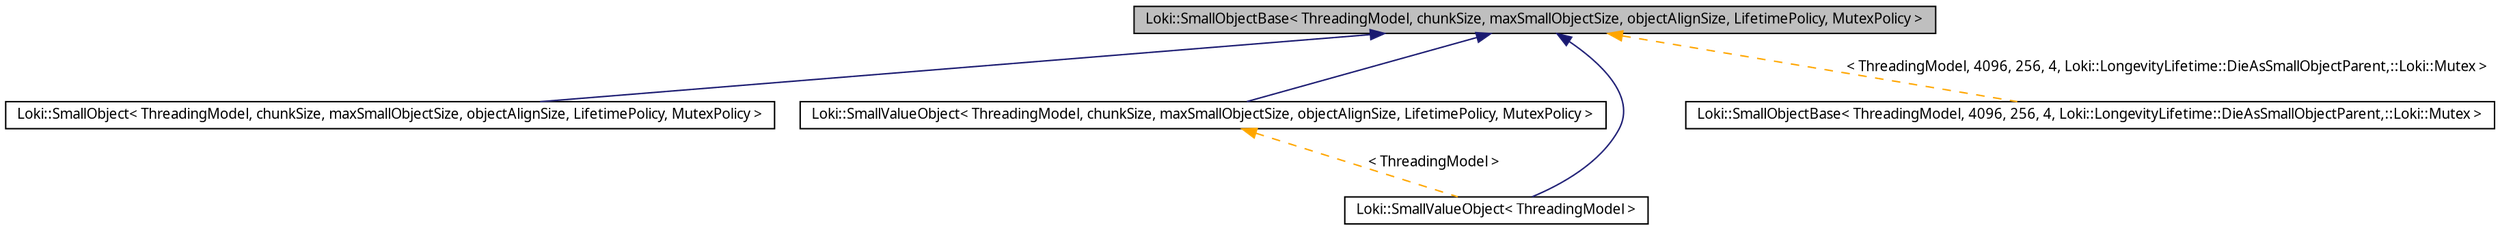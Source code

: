 digraph G
{
  bgcolor="transparent";
  edge [fontname="FreeSans.ttf",fontsize=10,labelfontname="FreeSans.ttf",labelfontsize=10];
  node [fontname="FreeSans.ttf",fontsize=10,shape=record];
  Node1 [label="Loki::SmallObjectBase\< ThreadingModel, chunkSize, maxSmallObjectSize, objectAlignSize, LifetimePolicy, MutexPolicy \>",height=0.2,width=0.4,color="black", fillcolor="grey75", style="filled" fontcolor="black"];
  Node1 -> Node2 [dir=back,color="midnightblue",fontsize=10,style="solid",fontname="FreeSans.ttf"];
  Node2 [label="Loki::SmallObject\< ThreadingModel, chunkSize, maxSmallObjectSize, objectAlignSize, LifetimePolicy, MutexPolicy \>",height=0.2,width=0.4,color="black",URL="$a00715.html"];
  Node1 -> Node3 [dir=back,color="midnightblue",fontsize=10,style="solid",fontname="FreeSans.ttf"];
  Node3 [label="Loki::SmallValueObject\< ThreadingModel, chunkSize, maxSmallObjectSize, objectAlignSize, LifetimePolicy, MutexPolicy \>",height=0.2,width=0.4,color="black",URL="$a00717.html"];
  Node3 -> Node4 [dir=back,color="orange",fontsize=10,style="dashed",label="\< ThreadingModel \>",fontname="FreeSans.ttf"];
  Node4 [label="Loki::SmallValueObject\< ThreadingModel \>",height=0.2,width=0.4,color="black",URL="$a00717.html"];
  Node1 -> Node4 [dir=back,color="midnightblue",fontsize=10,style="solid",fontname="FreeSans.ttf"];
  Node1 -> Node5 [dir=back,color="orange",fontsize=10,style="dashed",label="\< ThreadingModel, 4096, 256, 4, Loki::LongevityLifetime::DieAsSmallObjectParent,::Loki::Mutex \>",fontname="FreeSans.ttf"];
  Node5 [label="Loki::SmallObjectBase\< ThreadingModel, 4096, 256, 4, Loki::LongevityLifetime::DieAsSmallObjectParent,::Loki::Mutex \>",height=0.2,width=0.4,color="black",URL="$a00716.html"];
}
